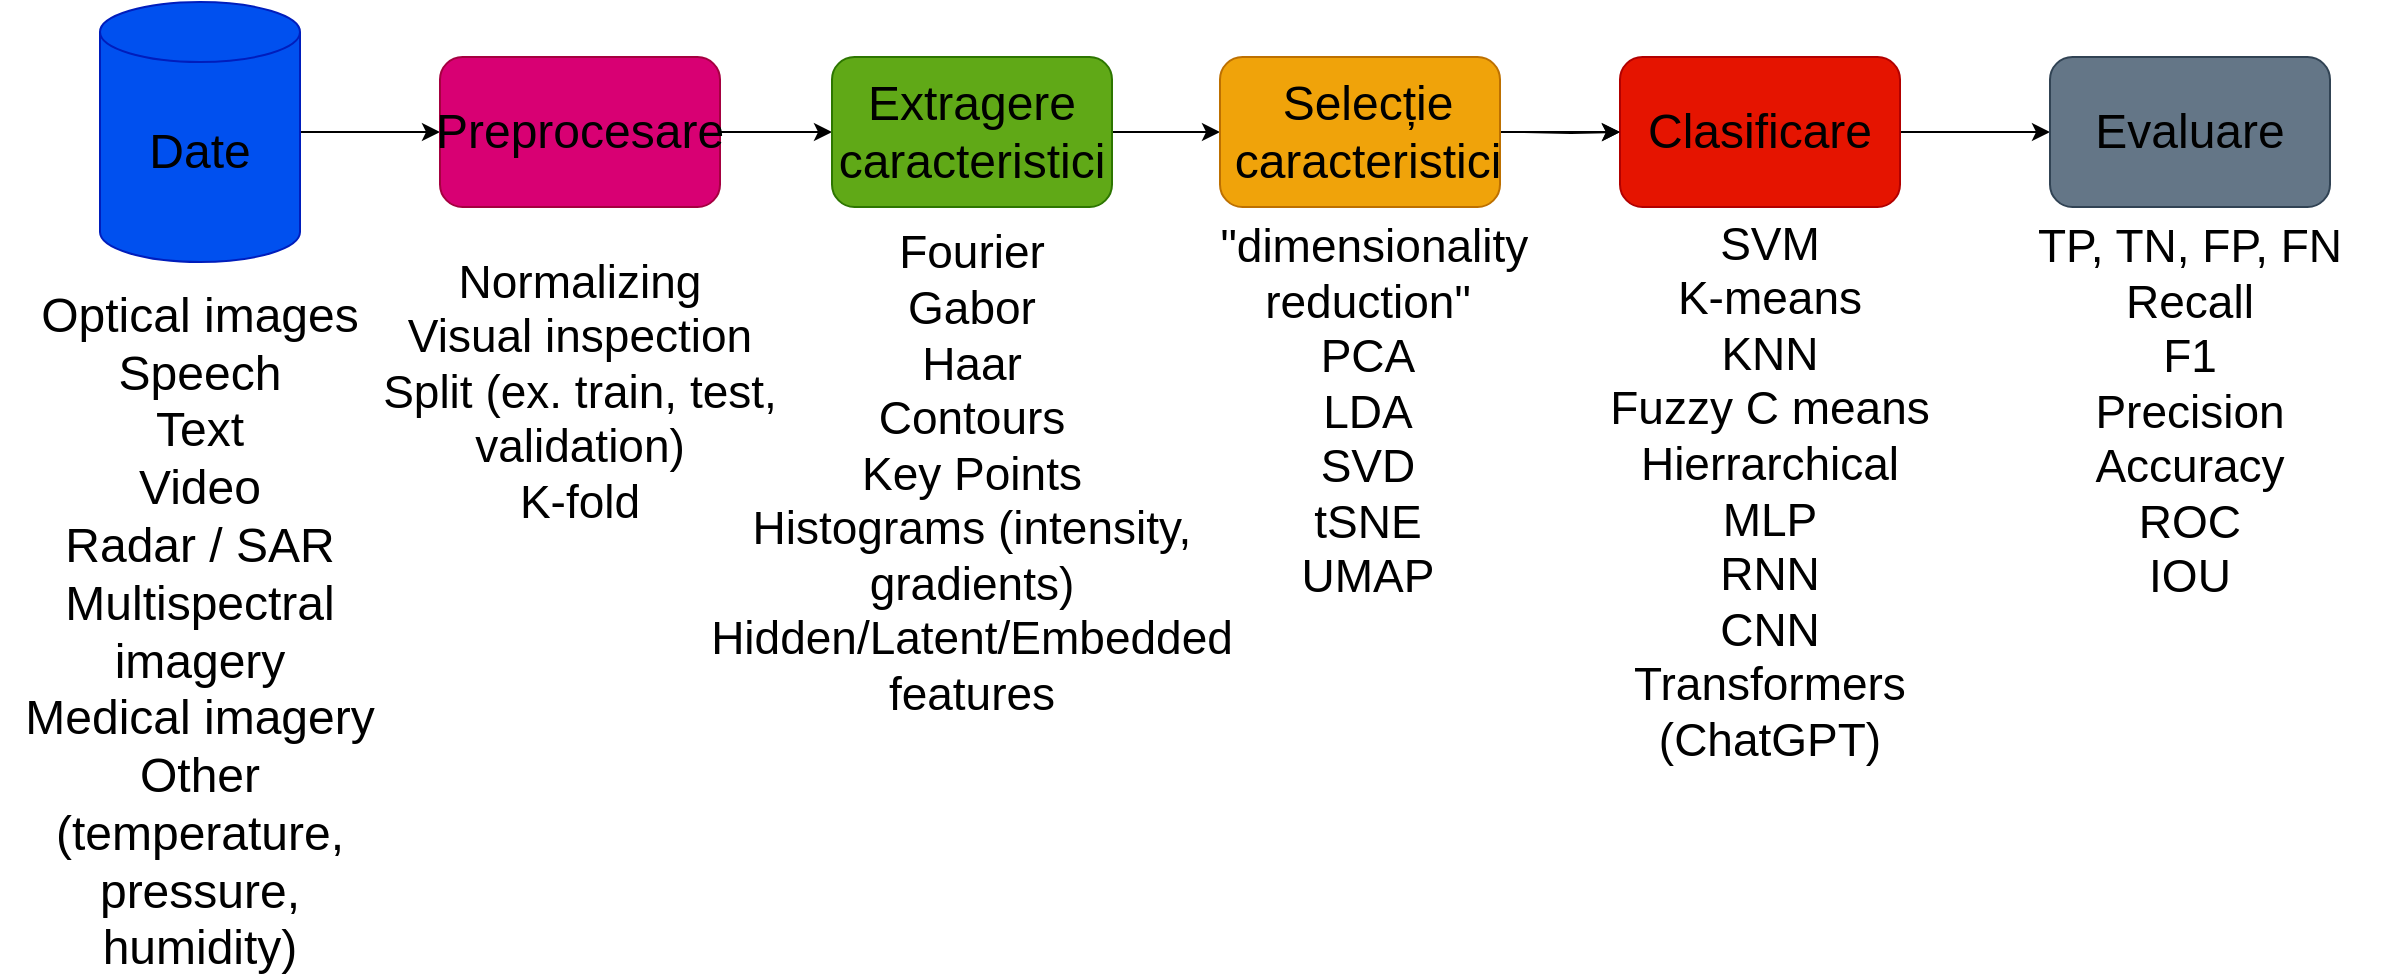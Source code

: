 <mxfile version="26.0.16">
  <diagram name="Pagină-1" id="4fmtVH9h1uaw8nsHGq9W">
    <mxGraphModel dx="1313" dy="786" grid="1" gridSize="10" guides="1" tooltips="1" connect="1" arrows="1" fold="1" page="1" pageScale="1" pageWidth="827" pageHeight="1169" math="0" shadow="0">
      <root>
        <mxCell id="0" />
        <mxCell id="1" parent="0" />
        <mxCell id="7wEEFQjfbDm54Unw7VJD-20" style="edgeStyle=orthogonalEdgeStyle;rounded=0;orthogonalLoop=1;jettySize=auto;html=1;entryX=0;entryY=0.5;entryDx=0;entryDy=0;" parent="1" source="7wEEFQjfbDm54Unw7VJD-1" target="7wEEFQjfbDm54Unw7VJD-2" edge="1">
          <mxGeometry relative="1" as="geometry" />
        </mxCell>
        <mxCell id="7wEEFQjfbDm54Unw7VJD-1" value="" style="shape=cylinder3;whiteSpace=wrap;html=1;boundedLbl=1;backgroundOutline=1;size=15;fillColor=#0050ef;fontColor=#ffffff;strokeColor=#001DBC;" parent="1" vertex="1">
          <mxGeometry x="60" y="240" width="100" height="130" as="geometry" />
        </mxCell>
        <mxCell id="7wEEFQjfbDm54Unw7VJD-21" style="edgeStyle=orthogonalEdgeStyle;rounded=0;orthogonalLoop=1;jettySize=auto;html=1;exitX=1;exitY=0.5;exitDx=0;exitDy=0;entryX=0;entryY=0.5;entryDx=0;entryDy=0;" parent="1" source="7wEEFQjfbDm54Unw7VJD-2" target="7wEEFQjfbDm54Unw7VJD-3" edge="1">
          <mxGeometry relative="1" as="geometry" />
        </mxCell>
        <mxCell id="7wEEFQjfbDm54Unw7VJD-2" value="" style="rounded=1;whiteSpace=wrap;html=1;fillColor=#d80073;fontColor=#ffffff;strokeColor=#A50040;" parent="1" vertex="1">
          <mxGeometry x="230" y="267.5" width="140" height="75" as="geometry" />
        </mxCell>
        <mxCell id="7wEEFQjfbDm54Unw7VJD-22" style="edgeStyle=orthogonalEdgeStyle;rounded=0;orthogonalLoop=1;jettySize=auto;html=1;exitX=1;exitY=0.5;exitDx=0;exitDy=0;" parent="1" source="7wEEFQjfbDm54Unw7VJD-3" target="7wEEFQjfbDm54Unw7VJD-4" edge="1">
          <mxGeometry relative="1" as="geometry" />
        </mxCell>
        <mxCell id="7wEEFQjfbDm54Unw7VJD-3" value="" style="rounded=1;whiteSpace=wrap;html=1;fillColor=#60a917;fontColor=#ffffff;strokeColor=#2D7600;" parent="1" vertex="1">
          <mxGeometry x="426" y="267.5" width="140" height="75" as="geometry" />
        </mxCell>
        <mxCell id="7wEEFQjfbDm54Unw7VJD-23" style="edgeStyle=orthogonalEdgeStyle;rounded=0;orthogonalLoop=1;jettySize=auto;html=1;exitX=1;exitY=0.5;exitDx=0;exitDy=0;" parent="1" source="7wEEFQjfbDm54Unw7VJD-4" target="7wEEFQjfbDm54Unw7VJD-5" edge="1">
          <mxGeometry relative="1" as="geometry">
            <mxPoint x="770" y="305" as="targetPoint" />
          </mxGeometry>
        </mxCell>
        <mxCell id="7wEEFQjfbDm54Unw7VJD-4" value="" style="rounded=1;whiteSpace=wrap;html=1;fillColor=#f0a30a;fontColor=#000000;strokeColor=#BD7000;" parent="1" vertex="1">
          <mxGeometry x="620" y="267.5" width="140" height="75" as="geometry" />
        </mxCell>
        <mxCell id="7wEEFQjfbDm54Unw7VJD-24" style="edgeStyle=orthogonalEdgeStyle;rounded=0;orthogonalLoop=1;jettySize=auto;html=1;exitX=1;exitY=0.5;exitDx=0;exitDy=0;entryX=0;entryY=0.5;entryDx=0;entryDy=0;" parent="1" source="7wEEFQjfbDm54Unw7VJD-5" target="7wEEFQjfbDm54Unw7VJD-6" edge="1">
          <mxGeometry relative="1" as="geometry">
            <mxPoint x="990" y="305" as="targetPoint" />
          </mxGeometry>
        </mxCell>
        <mxCell id="7wEEFQjfbDm54Unw7VJD-5" value="" style="rounded=1;whiteSpace=wrap;html=1;fillColor=#e51400;fontColor=#ffffff;strokeColor=#B20000;" parent="1" vertex="1">
          <mxGeometry x="820" y="267.5" width="140" height="75" as="geometry" />
        </mxCell>
        <mxCell id="7wEEFQjfbDm54Unw7VJD-6" value="" style="rounded=1;whiteSpace=wrap;html=1;fillColor=#647687;strokeColor=#314354;fontColor=#ffffff;" parent="1" vertex="1">
          <mxGeometry x="1035" y="267.5" width="140" height="75" as="geometry" />
        </mxCell>
        <mxCell id="7wEEFQjfbDm54Unw7VJD-8" value="&lt;font style=&quot;font-size: 24px;&quot;&gt;Date&lt;/font&gt;" style="text;html=1;align=center;verticalAlign=middle;whiteSpace=wrap;rounded=0;" parent="1" vertex="1">
          <mxGeometry x="80" y="300" width="60" height="30" as="geometry" />
        </mxCell>
        <mxCell id="7wEEFQjfbDm54Unw7VJD-9" value="&lt;font style=&quot;font-size: 24px;&quot;&gt;Preprocesare&lt;/font&gt;" style="text;html=1;align=center;verticalAlign=middle;whiteSpace=wrap;rounded=0;" parent="1" vertex="1">
          <mxGeometry x="270" y="290" width="60" height="30" as="geometry" />
        </mxCell>
        <mxCell id="7wEEFQjfbDm54Unw7VJD-10" value="&lt;font style=&quot;font-size: 24px;&quot;&gt;Extragere caracteristici&lt;/font&gt;" style="text;html=1;align=center;verticalAlign=middle;whiteSpace=wrap;rounded=0;" parent="1" vertex="1">
          <mxGeometry x="466" y="290" width="60" height="30" as="geometry" />
        </mxCell>
        <mxCell id="yUTp2vS3OA7Z9cPinOaA-1" value="" style="edgeStyle=orthogonalEdgeStyle;rounded=0;orthogonalLoop=1;jettySize=auto;html=1;" edge="1" parent="1" target="7wEEFQjfbDm54Unw7VJD-5">
          <mxGeometry relative="1" as="geometry">
            <mxPoint x="770" y="305" as="sourcePoint" />
          </mxGeometry>
        </mxCell>
        <mxCell id="7wEEFQjfbDm54Unw7VJD-11" value="&lt;font style=&quot;font-size: 24px;&quot;&gt;Selecție caracteristici&lt;/font&gt;" style="text;html=1;align=center;verticalAlign=middle;whiteSpace=wrap;rounded=0;" parent="1" vertex="1">
          <mxGeometry x="659" y="290" width="70" height="30" as="geometry" />
        </mxCell>
        <mxCell id="7wEEFQjfbDm54Unw7VJD-12" value="&lt;font style=&quot;font-size: 24px;&quot;&gt;Clasificare&lt;/font&gt;" style="text;html=1;align=center;verticalAlign=middle;whiteSpace=wrap;rounded=0;" parent="1" vertex="1">
          <mxGeometry x="855" y="290" width="70" height="30" as="geometry" />
        </mxCell>
        <mxCell id="7wEEFQjfbDm54Unw7VJD-13" value="&lt;font style=&quot;font-size: 24px;&quot;&gt;Evaluare&lt;/font&gt;" style="text;html=1;align=center;verticalAlign=middle;whiteSpace=wrap;rounded=0;" parent="1" vertex="1">
          <mxGeometry x="1070" y="290" width="70" height="30" as="geometry" />
        </mxCell>
        <mxCell id="7wEEFQjfbDm54Unw7VJD-14" value="&lt;font style=&quot;font-size: 24px;&quot;&gt;Optical images&lt;/font&gt;&lt;div&gt;&lt;font style=&quot;font-size: 24px;&quot;&gt;Speech&lt;/font&gt;&lt;/div&gt;&lt;div&gt;&lt;font style=&quot;font-size: 24px;&quot;&gt;Text&lt;/font&gt;&lt;/div&gt;&lt;div&gt;&lt;font style=&quot;font-size: 24px;&quot;&gt;Video&lt;/font&gt;&lt;/div&gt;&lt;div&gt;&lt;font style=&quot;font-size: 24px;&quot;&gt;Radar / SAR&lt;/font&gt;&lt;/div&gt;&lt;div&gt;&lt;font style=&quot;font-size: 24px;&quot;&gt;Multispectral imagery&lt;/font&gt;&lt;/div&gt;&lt;div&gt;&lt;font style=&quot;font-size: 24px;&quot;&gt;Medical imagery&lt;/font&gt;&lt;/div&gt;&lt;div&gt;&lt;font style=&quot;font-size: 24px;&quot;&gt;Other (temperature, pressure, humidity)&lt;/font&gt;&lt;/div&gt;" style="text;html=1;align=center;verticalAlign=middle;whiteSpace=wrap;rounded=0;" parent="1" vertex="1">
          <mxGeometry x="10" y="480" width="200" height="150" as="geometry" />
        </mxCell>
        <mxCell id="7wEEFQjfbDm54Unw7VJD-15" value="&lt;font style=&quot;font-size: 23px;&quot;&gt;Normalizing&lt;/font&gt;&lt;div&gt;&lt;font style=&quot;font-size: 23px;&quot;&gt;Visual inspection&lt;br&gt;&lt;span style=&quot;background-color: transparent; color: light-dark(rgb(0, 0, 0), rgb(255, 255, 255));&quot;&gt;Split (ex. train, test, validation)&lt;/span&gt;&lt;br&gt;&lt;span style=&quot;background-color: transparent; color: light-dark(rgb(0, 0, 0), rgb(255, 255, 255));&quot;&gt;K-fold&lt;/span&gt;&lt;/font&gt;&lt;/div&gt;" style="text;html=1;align=center;verticalAlign=middle;whiteSpace=wrap;rounded=0;" parent="1" vertex="1">
          <mxGeometry x="200" y="360" width="200" height="150" as="geometry" />
        </mxCell>
        <mxCell id="7wEEFQjfbDm54Unw7VJD-16" value="&lt;font style=&quot;font-size: 23px;&quot;&gt;Fourier&lt;/font&gt;&lt;div&gt;&lt;font style=&quot;font-size: 23px;&quot;&gt;Gabor&lt;/font&gt;&lt;/div&gt;&lt;div&gt;&lt;font style=&quot;font-size: 23px;&quot;&gt;Haar&lt;/font&gt;&lt;/div&gt;&lt;div&gt;&lt;font style=&quot;font-size: 23px;&quot;&gt;Contours&lt;/font&gt;&lt;/div&gt;&lt;div&gt;&lt;font style=&quot;font-size: 23px;&quot;&gt;Key Points&lt;/font&gt;&lt;/div&gt;&lt;div&gt;&lt;font style=&quot;font-size: 23px;&quot;&gt;Histograms (intensity, gradients)&lt;/font&gt;&lt;/div&gt;&lt;div&gt;&lt;font style=&quot;font-size: 23px;&quot;&gt;Hidden/Latent/Embedded features&lt;/font&gt;&lt;/div&gt;&lt;div&gt;&lt;span style=&quot;font-size: 15px;&quot;&gt;&lt;br&gt;&lt;/span&gt;&lt;/div&gt;" style="text;html=1;align=center;verticalAlign=middle;whiteSpace=wrap;rounded=0;" parent="1" vertex="1">
          <mxGeometry x="396" y="410" width="200" height="150" as="geometry" />
        </mxCell>
        <mxCell id="7wEEFQjfbDm54Unw7VJD-17" value="&lt;font style=&quot;font-size: 23px;&quot;&gt;&amp;nbsp;&quot;dimensionality reduction&quot;&lt;/font&gt;&lt;div&gt;&lt;font style=&quot;font-size: 23px;&quot;&gt;PCA&lt;/font&gt;&lt;/div&gt;&lt;div&gt;&lt;font style=&quot;font-size: 23px;&quot;&gt;LDA&lt;/font&gt;&lt;/div&gt;&lt;div&gt;&lt;font style=&quot;font-size: 23px;&quot;&gt;SVD&lt;/font&gt;&lt;/div&gt;&lt;div&gt;&lt;font style=&quot;font-size: 23px;&quot;&gt;tSNE&lt;/font&gt;&lt;/div&gt;&lt;div&gt;&lt;font style=&quot;font-size: 23px;&quot;&gt;UMAP&lt;/font&gt;&lt;/div&gt;" style="text;html=1;align=center;verticalAlign=middle;whiteSpace=wrap;rounded=0;" parent="1" vertex="1">
          <mxGeometry x="594" y="370" width="200" height="150" as="geometry" />
        </mxCell>
        <mxCell id="7wEEFQjfbDm54Unw7VJD-18" value="&lt;font style=&quot;font-size: 23px;&quot;&gt;SVM&lt;/font&gt;&lt;div&gt;&lt;font style=&quot;font-size: 23px;&quot;&gt;K-means&lt;/font&gt;&lt;/div&gt;&lt;div&gt;&lt;font style=&quot;font-size: 23px;&quot;&gt;KNN&lt;/font&gt;&lt;/div&gt;&lt;div&gt;&lt;font style=&quot;font-size: 23px;&quot;&gt;Fuzzy C means&lt;/font&gt;&lt;/div&gt;&lt;div&gt;&lt;font style=&quot;font-size: 23px;&quot;&gt;Hierrarchical&lt;/font&gt;&lt;/div&gt;&lt;div&gt;&lt;font style=&quot;font-size: 23px;&quot;&gt;MLP&lt;/font&gt;&lt;/div&gt;&lt;div&gt;&lt;font style=&quot;font-size: 23px;&quot;&gt;RNN&lt;/font&gt;&lt;/div&gt;&lt;div&gt;&lt;font style=&quot;font-size: 23px;&quot;&gt;CNN&lt;/font&gt;&lt;/div&gt;&lt;div&gt;&lt;font style=&quot;font-size: 23px;&quot;&gt;Transformers (ChatGPT)&lt;/font&gt;&lt;/div&gt;" style="text;html=1;align=center;verticalAlign=middle;whiteSpace=wrap;rounded=0;" parent="1" vertex="1">
          <mxGeometry x="790" y="400" width="210" height="170" as="geometry" />
        </mxCell>
        <mxCell id="7wEEFQjfbDm54Unw7VJD-19" value="&lt;font style=&quot;font-size: 23px;&quot;&gt;TP, TN, FP, FN&lt;/font&gt;&lt;div&gt;&lt;font style=&quot;font-size: 23px;&quot;&gt;Recall&lt;/font&gt;&lt;/div&gt;&lt;div&gt;&lt;font style=&quot;font-size: 23px;&quot;&gt;F1&lt;/font&gt;&lt;/div&gt;&lt;div&gt;&lt;font style=&quot;font-size: 23px;&quot;&gt;Precision&lt;/font&gt;&lt;/div&gt;&lt;div&gt;&lt;font style=&quot;font-size: 23px;&quot;&gt;Accuracy&lt;/font&gt;&lt;/div&gt;&lt;div&gt;&lt;font style=&quot;font-size: 23px;&quot;&gt;ROC&lt;/font&gt;&lt;/div&gt;&lt;div&gt;&lt;font style=&quot;font-size: 23px;&quot;&gt;IOU&lt;/font&gt;&lt;/div&gt;" style="text;html=1;align=center;verticalAlign=middle;whiteSpace=wrap;rounded=0;" parent="1" vertex="1">
          <mxGeometry x="1000" y="360" width="210" height="170" as="geometry" />
        </mxCell>
      </root>
    </mxGraphModel>
  </diagram>
</mxfile>

